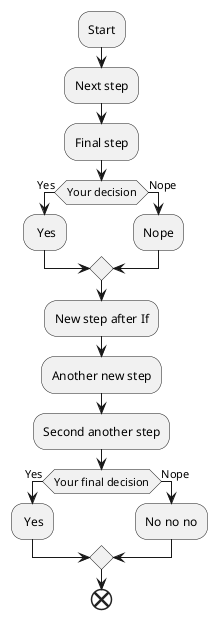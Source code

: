 @startuml
:Start;
:Next step;
:Final step;
if (Your decision) then (Yes)
: Yes;
else (Nope)
:Nope;
endIf
:New step after If;
:Another new step;
:Second another step;
if (Your final decision) then (Yes)
: Yes;
else (Nope)
:No no no;
endIf
end
@enduml
